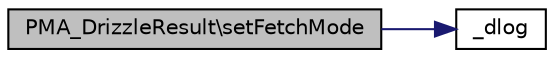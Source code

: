 digraph G
{
  edge [fontname="Helvetica",fontsize="10",labelfontname="Helvetica",labelfontsize="10"];
  node [fontname="Helvetica",fontsize="10",shape=record];
  rankdir="LR";
  Node1 [label="PMA_DrizzleResult\\setFetchMode",height=0.2,width=0.4,color="black", fillcolor="grey75", style="filled" fontcolor="black"];
  Node1 -> Node2 [color="midnightblue",fontsize="10",style="solid",fontname="Helvetica"];
  Node2 [label="_dlog",height=0.2,width=0.4,color="black", fillcolor="white", style="filled",URL="$drizzle-wrappers_8lib_8php.html#a8e3779809511f4adea7052f20b4b7841"];
}
